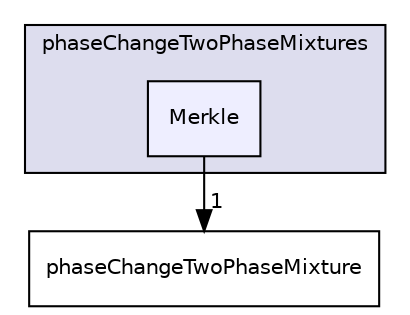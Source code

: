 digraph "applications/solvers/multiphase/interPhaseChangeFoam/phaseChangeTwoPhaseMixtures/Merkle" {
  bgcolor=transparent;
  compound=true
  node [ fontsize="10", fontname="Helvetica"];
  edge [ labelfontsize="10", labelfontname="Helvetica"];
  subgraph clusterdir_428d76558bf17b61b63e4dbf2a2e5401 {
    graph [ bgcolor="#ddddee", pencolor="black", label="phaseChangeTwoPhaseMixtures" fontname="Helvetica", fontsize="10", URL="dir_428d76558bf17b61b63e4dbf2a2e5401.html"]
  dir_301e10e4ec80ffb7d6de7678b8cd68a2 [shape=box, label="Merkle", style="filled", fillcolor="#eeeeff", pencolor="black", URL="dir_301e10e4ec80ffb7d6de7678b8cd68a2.html"];
  }
  dir_21e893d6b4a0ab8f17bf121752a23206 [shape=box label="phaseChangeTwoPhaseMixture" URL="dir_21e893d6b4a0ab8f17bf121752a23206.html"];
  dir_301e10e4ec80ffb7d6de7678b8cd68a2->dir_21e893d6b4a0ab8f17bf121752a23206 [headlabel="1", labeldistance=1.5 headhref="dir_000167_000168.html"];
}
